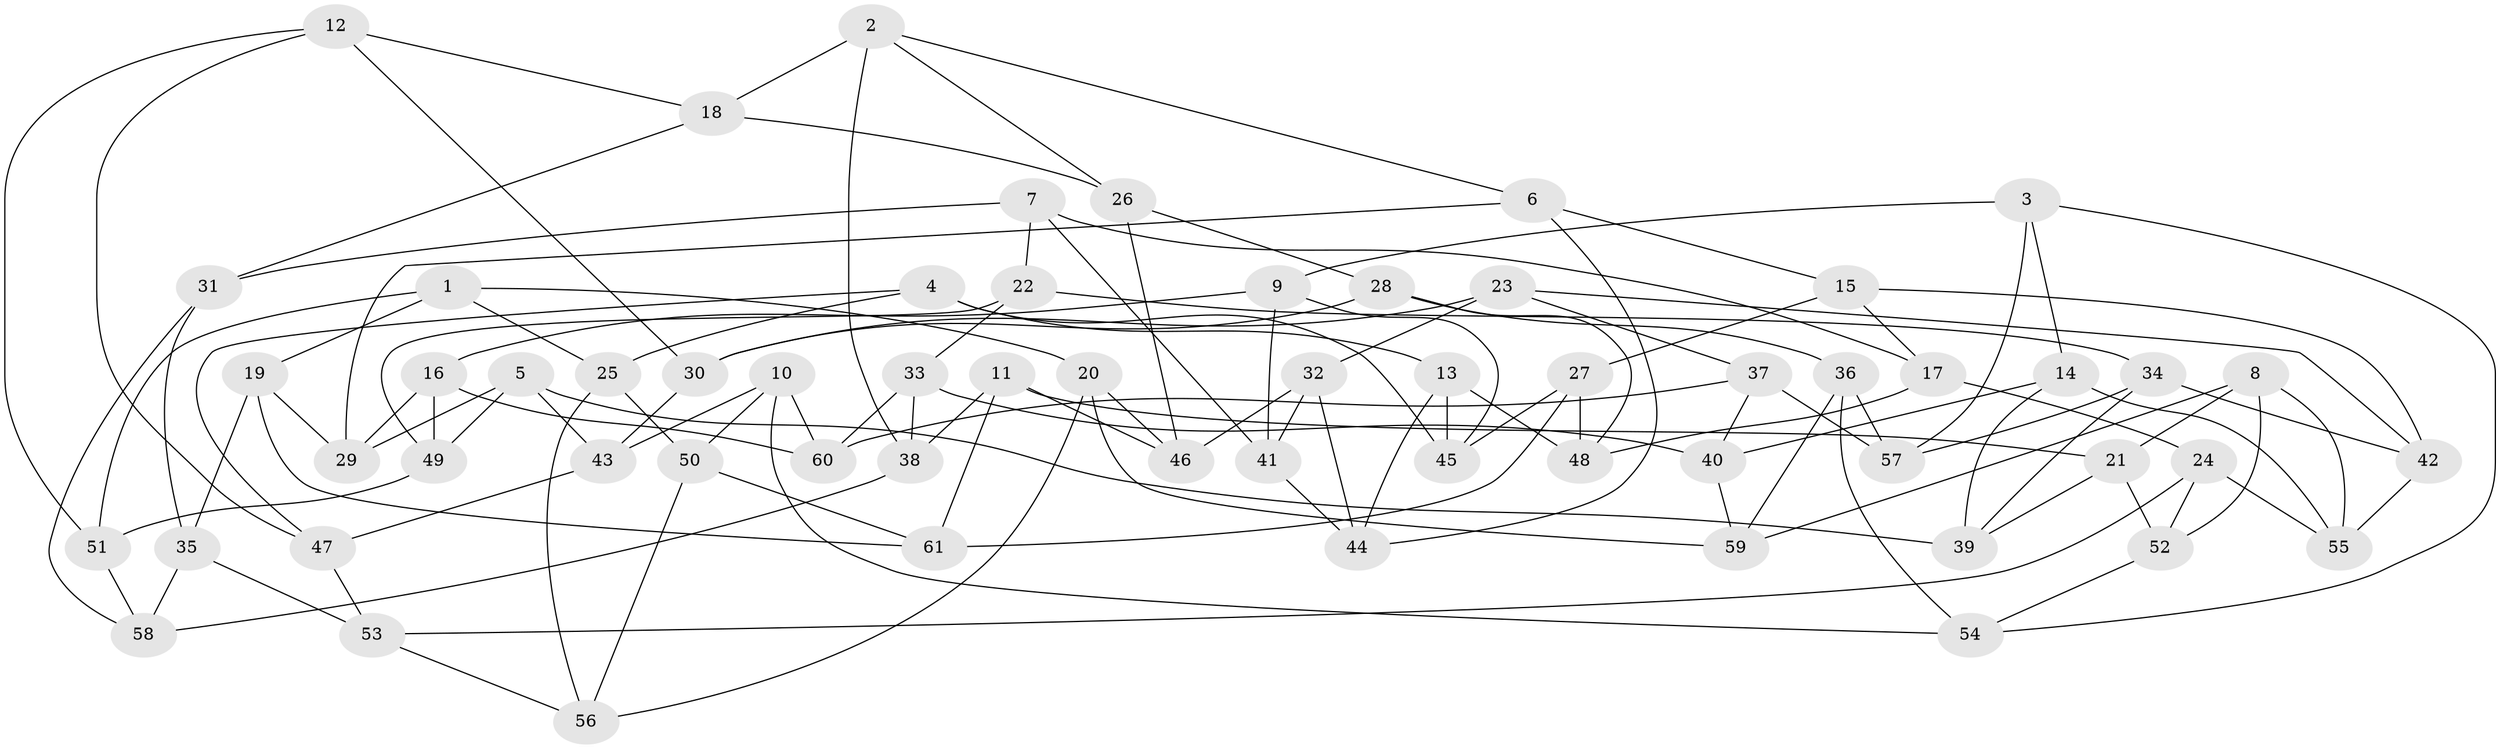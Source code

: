 // Generated by graph-tools (version 1.1) at 2025/11/02/27/25 16:11:42]
// undirected, 61 vertices, 122 edges
graph export_dot {
graph [start="1"]
  node [color=gray90,style=filled];
  1;
  2;
  3;
  4;
  5;
  6;
  7;
  8;
  9;
  10;
  11;
  12;
  13;
  14;
  15;
  16;
  17;
  18;
  19;
  20;
  21;
  22;
  23;
  24;
  25;
  26;
  27;
  28;
  29;
  30;
  31;
  32;
  33;
  34;
  35;
  36;
  37;
  38;
  39;
  40;
  41;
  42;
  43;
  44;
  45;
  46;
  47;
  48;
  49;
  50;
  51;
  52;
  53;
  54;
  55;
  56;
  57;
  58;
  59;
  60;
  61;
  1 -- 51;
  1 -- 19;
  1 -- 25;
  1 -- 20;
  2 -- 38;
  2 -- 18;
  2 -- 26;
  2 -- 6;
  3 -- 9;
  3 -- 14;
  3 -- 54;
  3 -- 57;
  4 -- 13;
  4 -- 25;
  4 -- 45;
  4 -- 47;
  5 -- 29;
  5 -- 39;
  5 -- 43;
  5 -- 49;
  6 -- 44;
  6 -- 15;
  6 -- 29;
  7 -- 41;
  7 -- 22;
  7 -- 17;
  7 -- 31;
  8 -- 21;
  8 -- 55;
  8 -- 59;
  8 -- 52;
  9 -- 16;
  9 -- 41;
  9 -- 45;
  10 -- 43;
  10 -- 60;
  10 -- 50;
  10 -- 54;
  11 -- 21;
  11 -- 61;
  11 -- 38;
  11 -- 46;
  12 -- 18;
  12 -- 51;
  12 -- 30;
  12 -- 47;
  13 -- 45;
  13 -- 44;
  13 -- 48;
  14 -- 55;
  14 -- 40;
  14 -- 39;
  15 -- 27;
  15 -- 42;
  15 -- 17;
  16 -- 49;
  16 -- 60;
  16 -- 29;
  17 -- 48;
  17 -- 24;
  18 -- 31;
  18 -- 26;
  19 -- 61;
  19 -- 29;
  19 -- 35;
  20 -- 56;
  20 -- 46;
  20 -- 59;
  21 -- 52;
  21 -- 39;
  22 -- 49;
  22 -- 34;
  22 -- 33;
  23 -- 42;
  23 -- 37;
  23 -- 32;
  23 -- 30;
  24 -- 55;
  24 -- 53;
  24 -- 52;
  25 -- 50;
  25 -- 56;
  26 -- 46;
  26 -- 28;
  27 -- 48;
  27 -- 45;
  27 -- 61;
  28 -- 36;
  28 -- 30;
  28 -- 48;
  30 -- 43;
  31 -- 58;
  31 -- 35;
  32 -- 41;
  32 -- 46;
  32 -- 44;
  33 -- 40;
  33 -- 38;
  33 -- 60;
  34 -- 57;
  34 -- 42;
  34 -- 39;
  35 -- 58;
  35 -- 53;
  36 -- 59;
  36 -- 54;
  36 -- 57;
  37 -- 40;
  37 -- 60;
  37 -- 57;
  38 -- 58;
  40 -- 59;
  41 -- 44;
  42 -- 55;
  43 -- 47;
  47 -- 53;
  49 -- 51;
  50 -- 61;
  50 -- 56;
  51 -- 58;
  52 -- 54;
  53 -- 56;
}
